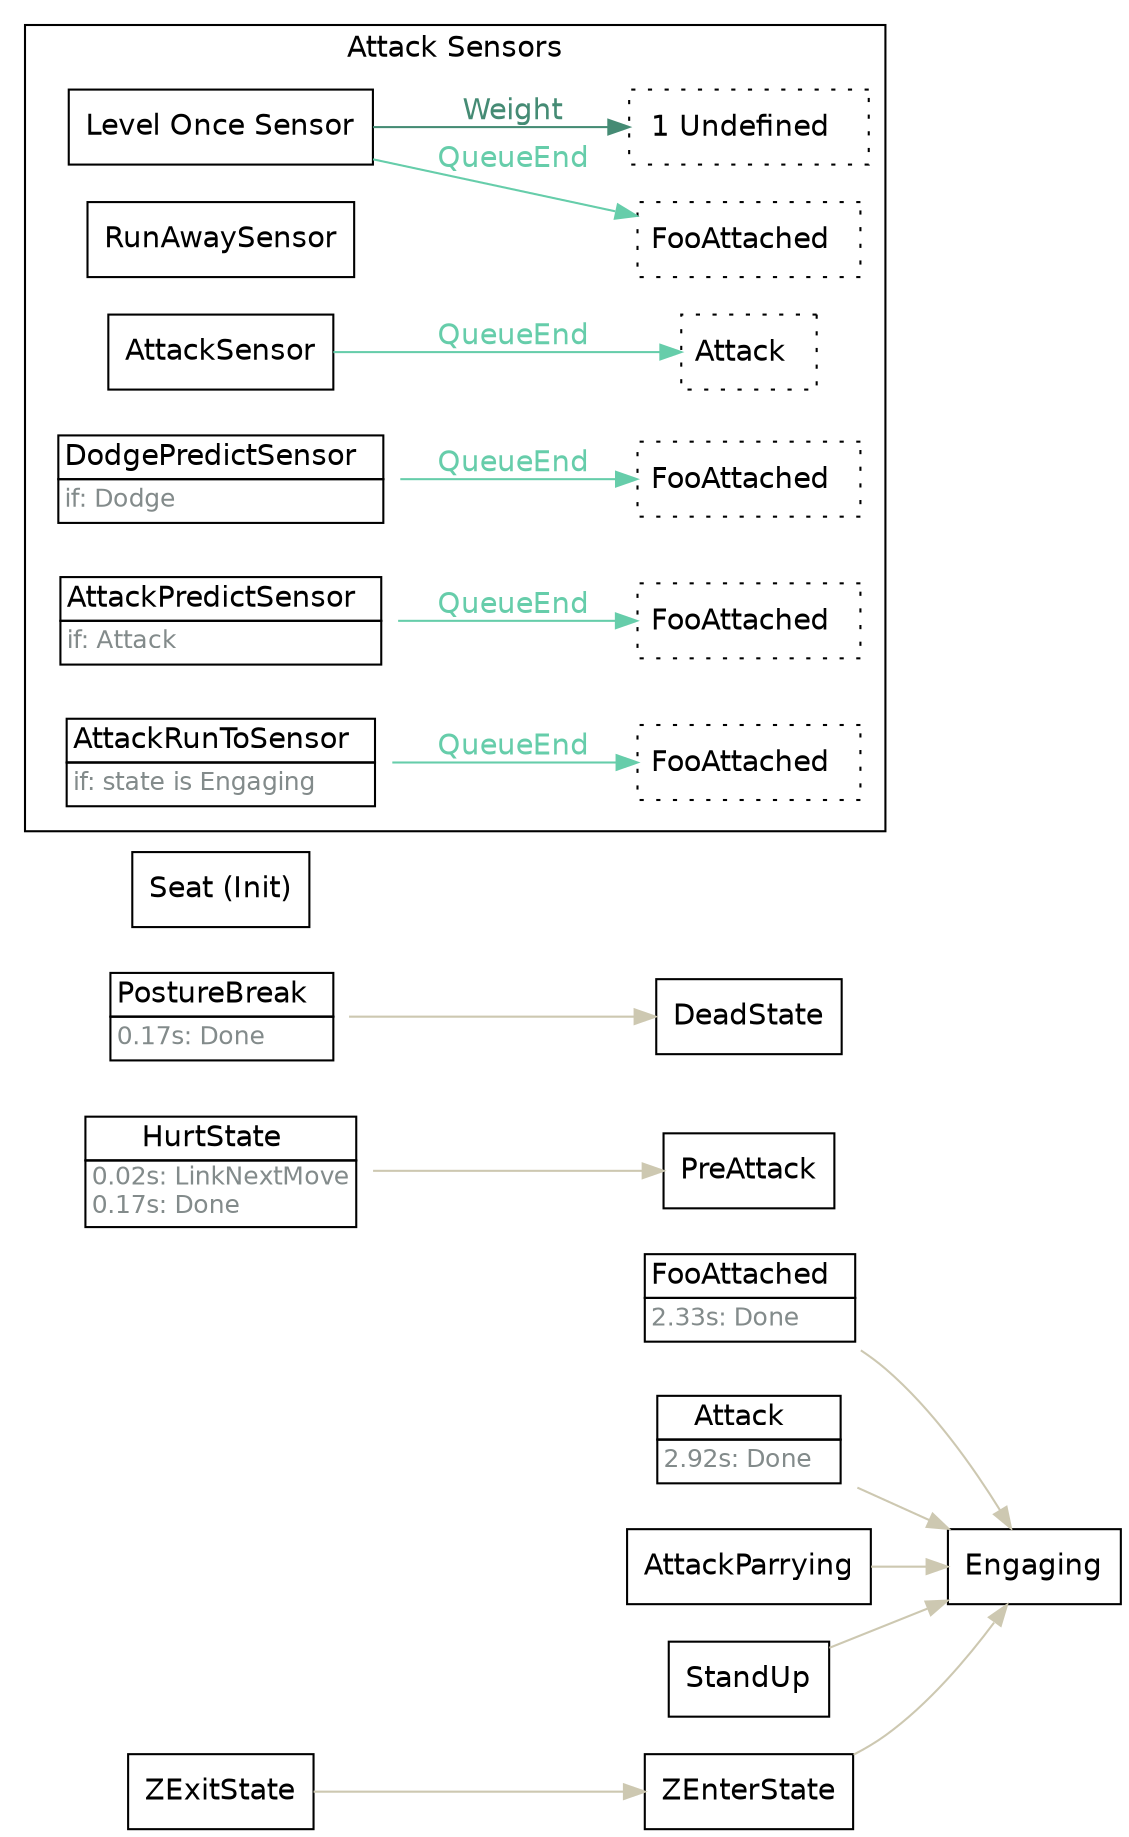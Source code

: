 strict digraph "Foo" {
	"rankdir"="LR";
	node ["shape"="box", "fontname"="Helvetica"];
	edge ["fontname"="Helvetica"];
	"FooAttached" ["shape"="plaintext", "label"=<<TABLE border="0" cellborder="1" cellspacing="0" cellpadding="2"><TR><TD >FooAttached  </TD></TR><TR><TD align="left" balign="left"><FONT point-size="12" color="azure4">2.33s: Done</FONT>  </TD></TR></TABLE>>]
	"FooAttached" -> "Engaging"  ["color"="cornsilk3", "fontcolor"="cornsilk3"]
	"Attack" ["shape"="plaintext", "label"=<<TABLE border="0" cellborder="1" cellspacing="0" cellpadding="2"><TR><TD >Attack  </TD></TR><TR><TD align="left" balign="left"><FONT point-size="12" color="azure4">2.92s: Done</FONT>  </TD></TR></TABLE>>]
	"Attack" -> "Engaging"  ["color"="cornsilk3", "fontcolor"="cornsilk3"]
	"AttackParrying" ["label"="AttackParrying"]
	"AttackParrying" -> "Engaging"  ["color"="cornsilk3", "fontcolor"="cornsilk3"]
	"HurtState" ["shape"="plaintext", "label"=<<TABLE border="0" cellborder="1" cellspacing="0" cellpadding="2"><TR><TD >HurtState  </TD></TR><TR><TD align="left" balign="left"><FONT point-size="12" color="azure4">0.02s: LinkNextMove<br/>0.17s: Done</FONT>  </TD></TR></TABLE>>]
	"HurtState" -> "PreAttack"  ["color"="cornsilk3", "fontcolor"="cornsilk3"]
	"PostureBreak" ["shape"="plaintext", "label"=<<TABLE border="0" cellborder="1" cellspacing="0" cellpadding="2"><TR><TD >PostureBreak  </TD></TR><TR><TD align="left" balign="left"><FONT point-size="12" color="azure4">0.17s: Done</FONT>  </TD></TR></TABLE>>]
	"PostureBreak" -> "DeadState"  ["color"="cornsilk3", "fontcolor"="cornsilk3"]
	"StandUp" ["label"="StandUp"]
	"StandUp" -> "Engaging"  ["color"="cornsilk3", "fontcolor"="cornsilk3"]
	"ZEnterState" ["label"="ZEnterState"]
	"ZEnterState" -> "Engaging"  ["color"="cornsilk3", "fontcolor"="cornsilk3"]
	"ZExitState" ["label"="ZExitState"]
	"ZExitState" -> "ZEnterState"  ["color"="cornsilk3", "fontcolor"="cornsilk3"]
	"Seat" ["label"="Seat (Init)"]
	subgraph "cluster_attacksensors" {
		"rank"="sink";
		"label"="Attack Sensors";
		"fontname"="Helvetica";
		"Level Once Sensor" ["label"="Level Once Sensor"]
		"Level Once Sensor_linked" ["shape"="box", "style"="dotted", "label"=<<TABLE border="0" cellborder="0" cellspacing="0" cellpadding="2"><TR><TD>FooAttached  </TD></TR></TABLE>>, "margin"="0.05"]
		"Level Once Sensor" -> "Level Once Sensor_linked"  ["label"="QueueEnd", "color"="aquamarine3", "fontcolor"="aquamarine3"]
		"Level Once Sensor_mustuse" ["shape"="box", "style"="dotted", "label"=<<TABLE border="0" cellborder="0" cellspacing="0" cellpadding="2"><TR><TD>1 Undefined  </TD></TR></TABLE>>]
		"Level Once Sensor" -> "Level Once Sensor_mustuse"  ["label"="Weight", "color"="aquamarine4", "fontcolor"="aquamarine4"]
		"RunAwaySensor" ["label"="RunAwaySensor"]
		"AttackSensor" ["label"="AttackSensor"]
		"AttackSensor_linked" ["shape"="box", "style"="dotted", "label"=<<TABLE border="0" cellborder="0" cellspacing="0" cellpadding="2"><TR><TD>Attack  </TD></TR></TABLE>>, "margin"="0.05"]
		"AttackSensor" -> "AttackSensor_linked"  ["label"="QueueEnd", "color"="aquamarine3", "fontcolor"="aquamarine3"]
		"DodgePredictSensor" ["shape"="plaintext", "label"=<<TABLE border="0" cellborder="1" cellspacing="0" cellpadding="2"><TR><TD >DodgePredictSensor  </TD></TR><TR><TD align="left" balign="left"><FONT point-size="12" color="azure4">if: Dodge</FONT>  </TD></TR></TABLE>>]
		"DodgePredictSensor_linked" ["shape"="box", "style"="dotted", "label"=<<TABLE border="0" cellborder="0" cellspacing="0" cellpadding="2"><TR><TD>FooAttached  </TD></TR></TABLE>>, "margin"="0.05"]
		"DodgePredictSensor" -> "DodgePredictSensor_linked"  ["label"="QueueEnd", "color"="aquamarine3", "fontcolor"="aquamarine3"]
		"AttackPredictSensor" ["shape"="plaintext", "label"=<<TABLE border="0" cellborder="1" cellspacing="0" cellpadding="2"><TR><TD >AttackPredictSensor  </TD></TR><TR><TD align="left" balign="left"><FONT point-size="12" color="azure4">if: Attack</FONT>  </TD></TR></TABLE>>]
		"AttackPredictSensor_linked" ["shape"="box", "style"="dotted", "label"=<<TABLE border="0" cellborder="0" cellspacing="0" cellpadding="2"><TR><TD>FooAttached  </TD></TR></TABLE>>, "margin"="0.05"]
		"AttackPredictSensor" -> "AttackPredictSensor_linked"  ["label"="QueueEnd", "color"="aquamarine3", "fontcolor"="aquamarine3"]
		"AttackRunToSensor" ["shape"="plaintext", "label"=<<TABLE border="0" cellborder="1" cellspacing="0" cellpadding="2"><TR><TD >AttackRunToSensor  </TD></TR><TR><TD align="left" balign="left"><FONT point-size="12" color="azure4">if: state is Engaging</FONT>  </TD></TR></TABLE>>]
		"AttackRunToSensor_linked" ["shape"="box", "style"="dotted", "label"=<<TABLE border="0" cellborder="0" cellspacing="0" cellpadding="2"><TR><TD>FooAttached  </TD></TR></TABLE>>, "margin"="0.05"]
		"AttackRunToSensor" -> "AttackRunToSensor_linked"  ["label"="QueueEnd", "color"="aquamarine3", "fontcolor"="aquamarine3"]
	}
	
}
